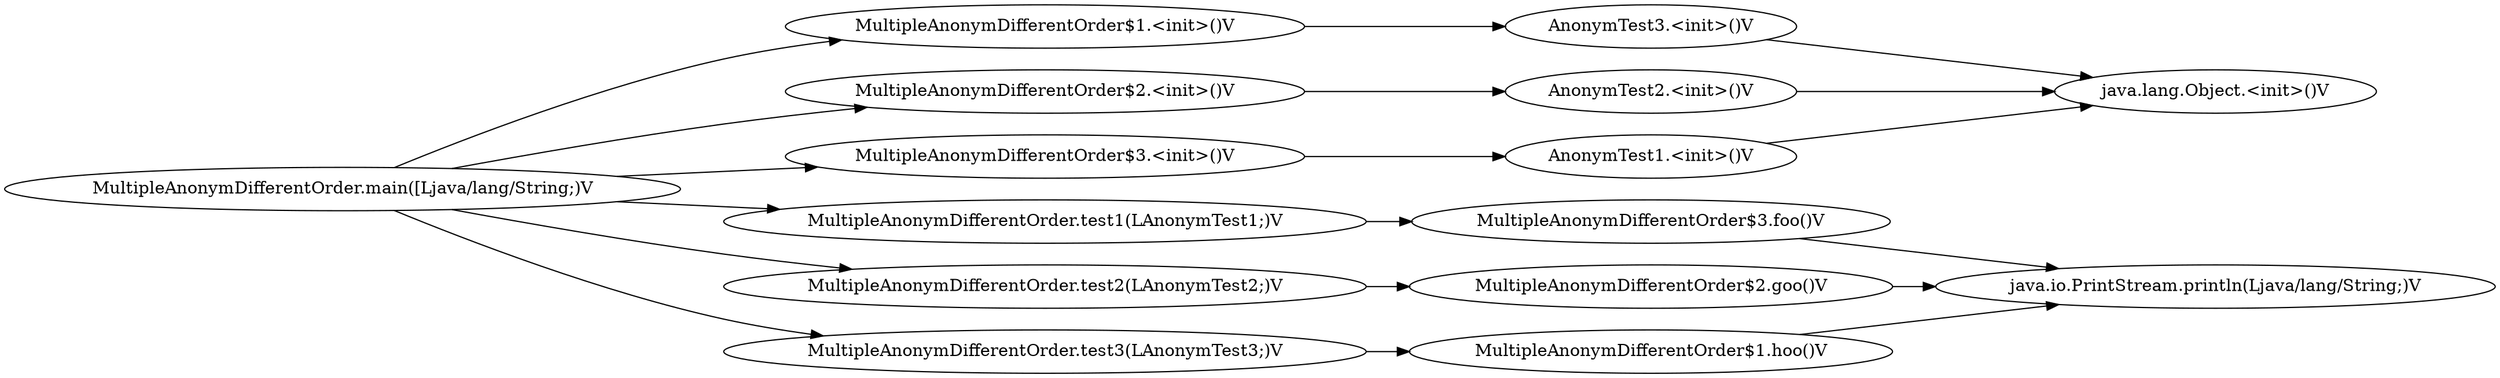 digraph graphname {
rankdir="LR";
13 [label="AnonymTest1.<init>()V"]
11 [label="AnonymTest2.<init>()V"]
7 [label="AnonymTest3.<init>()V"]
1 [label="MultipleAnonymDifferentOrder$1.<init>()V"]
9 [label="MultipleAnonymDifferentOrder$1.hoo()V"]
3 [label="MultipleAnonymDifferentOrder$2.<init>()V"]
12 [label="MultipleAnonymDifferentOrder$2.goo()V"]
5 [label="MultipleAnonymDifferentOrder$3.<init>()V"]
14 [label="MultipleAnonymDifferentOrder$3.foo()V"]
0 [label="MultipleAnonymDifferentOrder.main([Ljava/lang/String;)V"]
6 [label="MultipleAnonymDifferentOrder.test1(LAnonymTest1;)V"]
4 [label="MultipleAnonymDifferentOrder.test2(LAnonymTest2;)V"]
2 [label="MultipleAnonymDifferentOrder.test3(LAnonymTest3;)V"]
10 [label="java.io.PrintStream.println(Ljava/lang/String;)V"]
8 [label="java.lang.Object.<init>()V"]
0 -> 1
0 -> 2
0 -> 3
0 -> 4
0 -> 5
0 -> 6
1 -> 7
2 -> 9
3 -> 11
4 -> 12
5 -> 13
6 -> 14
7 -> 8
9 -> 10
11 -> 8
12 -> 10
13 -> 8
14 -> 10
}
